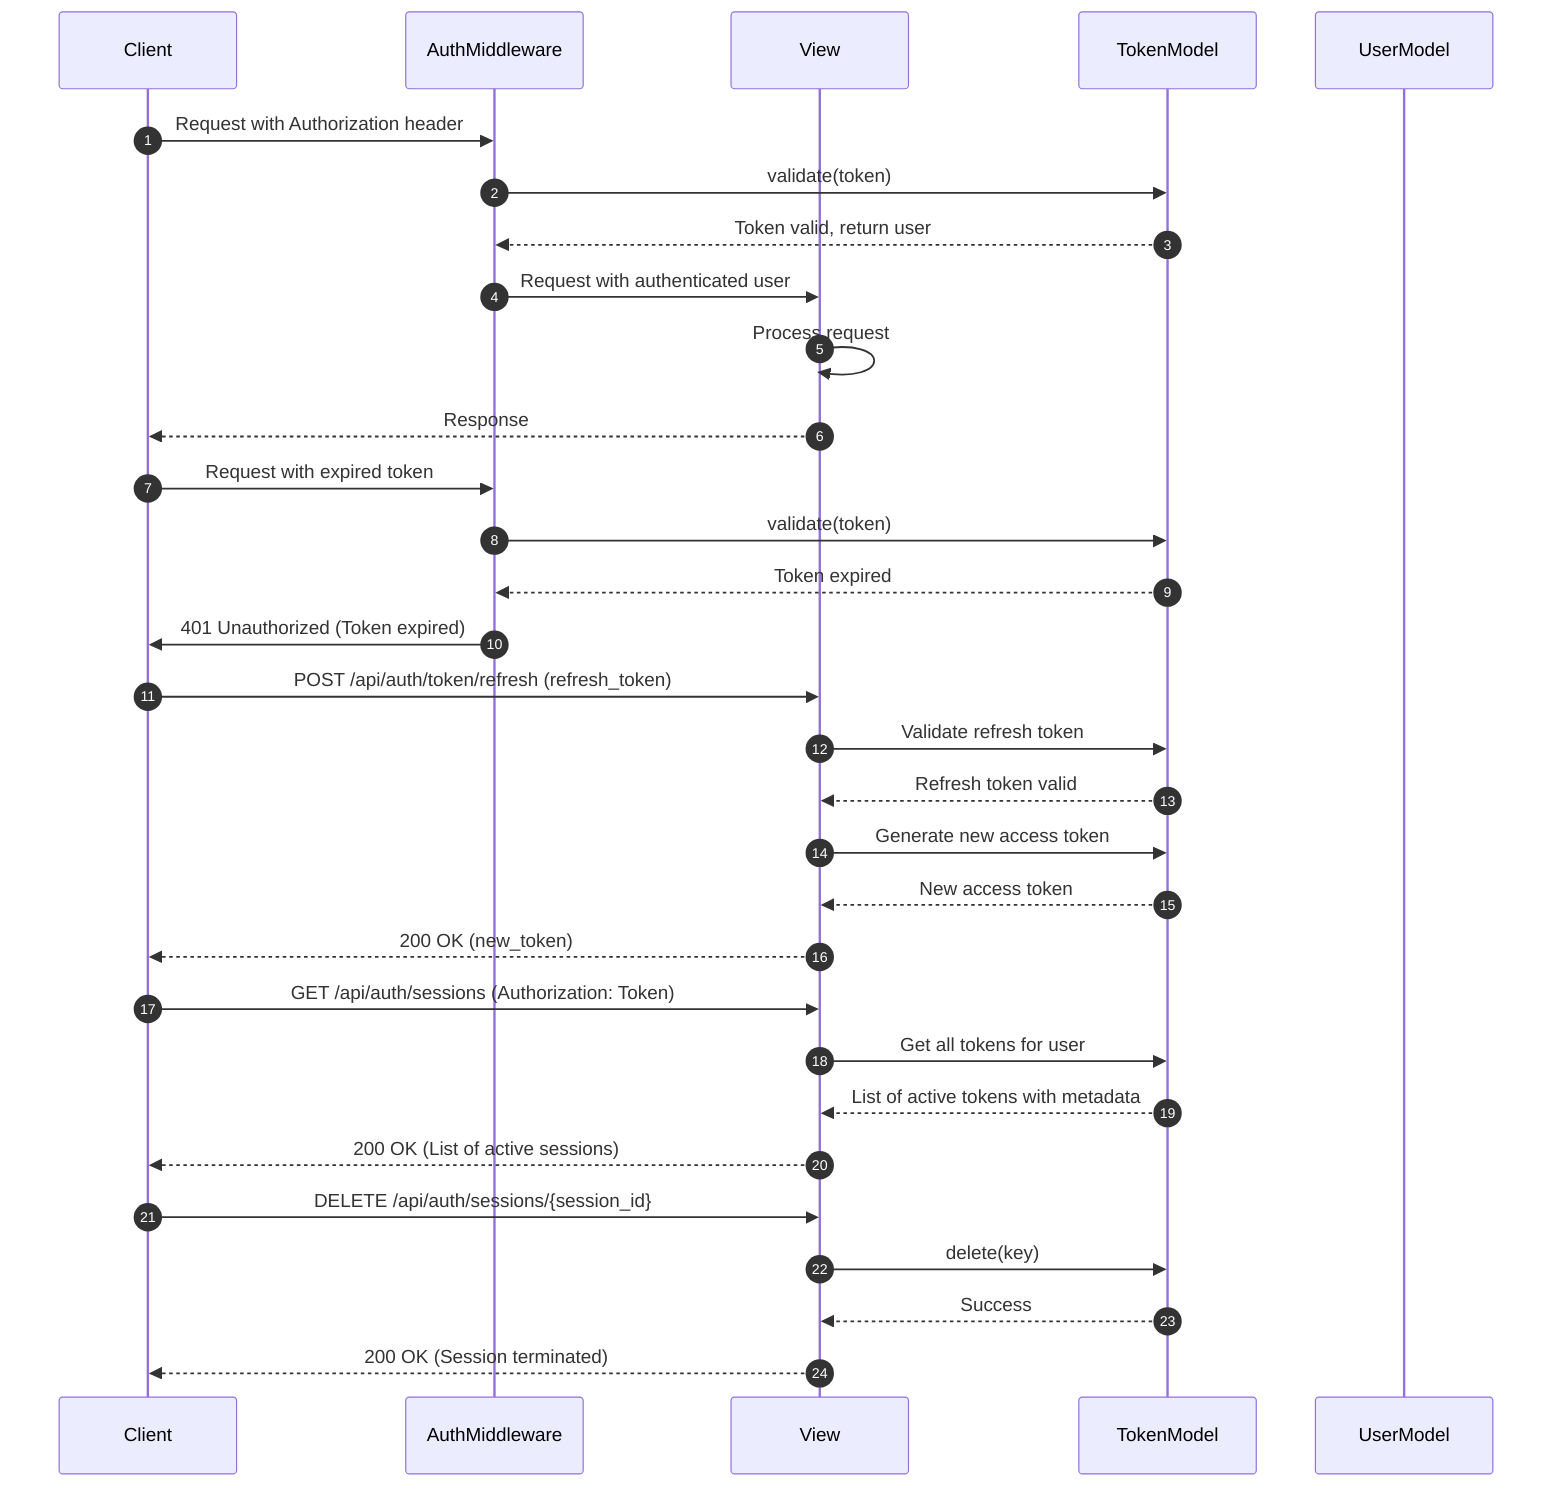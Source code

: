 sequenceDiagram
    autonumber
    participant Client
    participant AuthMiddleware
    participant View
    participant TokenModel
    participant UserModel
    
    %% Token-based Authentication
    Client->>AuthMiddleware: Request with Authorization header
    AuthMiddleware->>TokenModel: validate(token)
    TokenModel-->>AuthMiddleware: Token valid, return user
    AuthMiddleware->>View: Request with authenticated user
    View->>View: Process request
    View-->>Client: Response
    
    %% Session Refresh
    Client->>AuthMiddleware: Request with expired token
    AuthMiddleware->>TokenModel: validate(token)
    TokenModel-->>AuthMiddleware: Token expired
    AuthMiddleware->>Client: 401 Unauthorized (Token expired)
    Client->>View: POST /api/auth/token/refresh (refresh_token)
    View->>TokenModel: Validate refresh token
    TokenModel-->>View: Refresh token valid
    View->>TokenModel: Generate new access token
    TokenModel-->>View: New access token
    View-->>Client: 200 OK (new_token)
    
    %% Multiple Device Management
    Client->>View: GET /api/auth/sessions (Authorization: Token)
    View->>TokenModel: Get all tokens for user
    TokenModel-->>View: List of active tokens with metadata
    View-->>Client: 200 OK (List of active sessions)
    
    Client->>View: DELETE /api/auth/sessions/{session_id}
    View->>TokenModel: delete(key)
    TokenModel-->>View: Success
    View-->>Client: 200 OK (Session terminated)